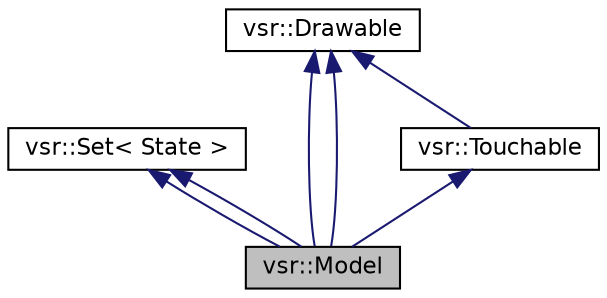 digraph G
{
  edge [fontname="Helvetica",fontsize="11",labelfontname="Helvetica",labelfontsize="11"];
  node [fontname="Helvetica",fontsize="11",shape=record];
  Node1 [label="vsr::Model",height=0.2,width=0.4,color="black", fillcolor="grey75", style="filled" fontcolor="black"];
  Node2 -> Node1 [dir="back",color="midnightblue",fontsize="11",style="solid",fontname="Helvetica"];
  Node2 [label="vsr::Set\< State \>",height=0.2,width=0.4,color="black", fillcolor="white", style="filled",URL="$classvsr_1_1_set.html"];
  Node3 -> Node1 [dir="back",color="midnightblue",fontsize="11",style="solid",fontname="Helvetica"];
  Node3 [label="vsr::Drawable",height=0.2,width=0.4,color="black", fillcolor="white", style="filled",URL="$classvsr_1_1_drawable.html"];
  Node2 -> Node1 [dir="back",color="midnightblue",fontsize="11",style="solid",fontname="Helvetica"];
  Node3 -> Node1 [dir="back",color="midnightblue",fontsize="11",style="solid",fontname="Helvetica"];
  Node4 -> Node1 [dir="back",color="midnightblue",fontsize="11",style="solid",fontname="Helvetica"];
  Node4 [label="vsr::Touchable",height=0.2,width=0.4,color="black", fillcolor="white", style="filled",URL="$classvsr_1_1_touchable.html"];
  Node3 -> Node4 [dir="back",color="midnightblue",fontsize="11",style="solid",fontname="Helvetica"];
}
